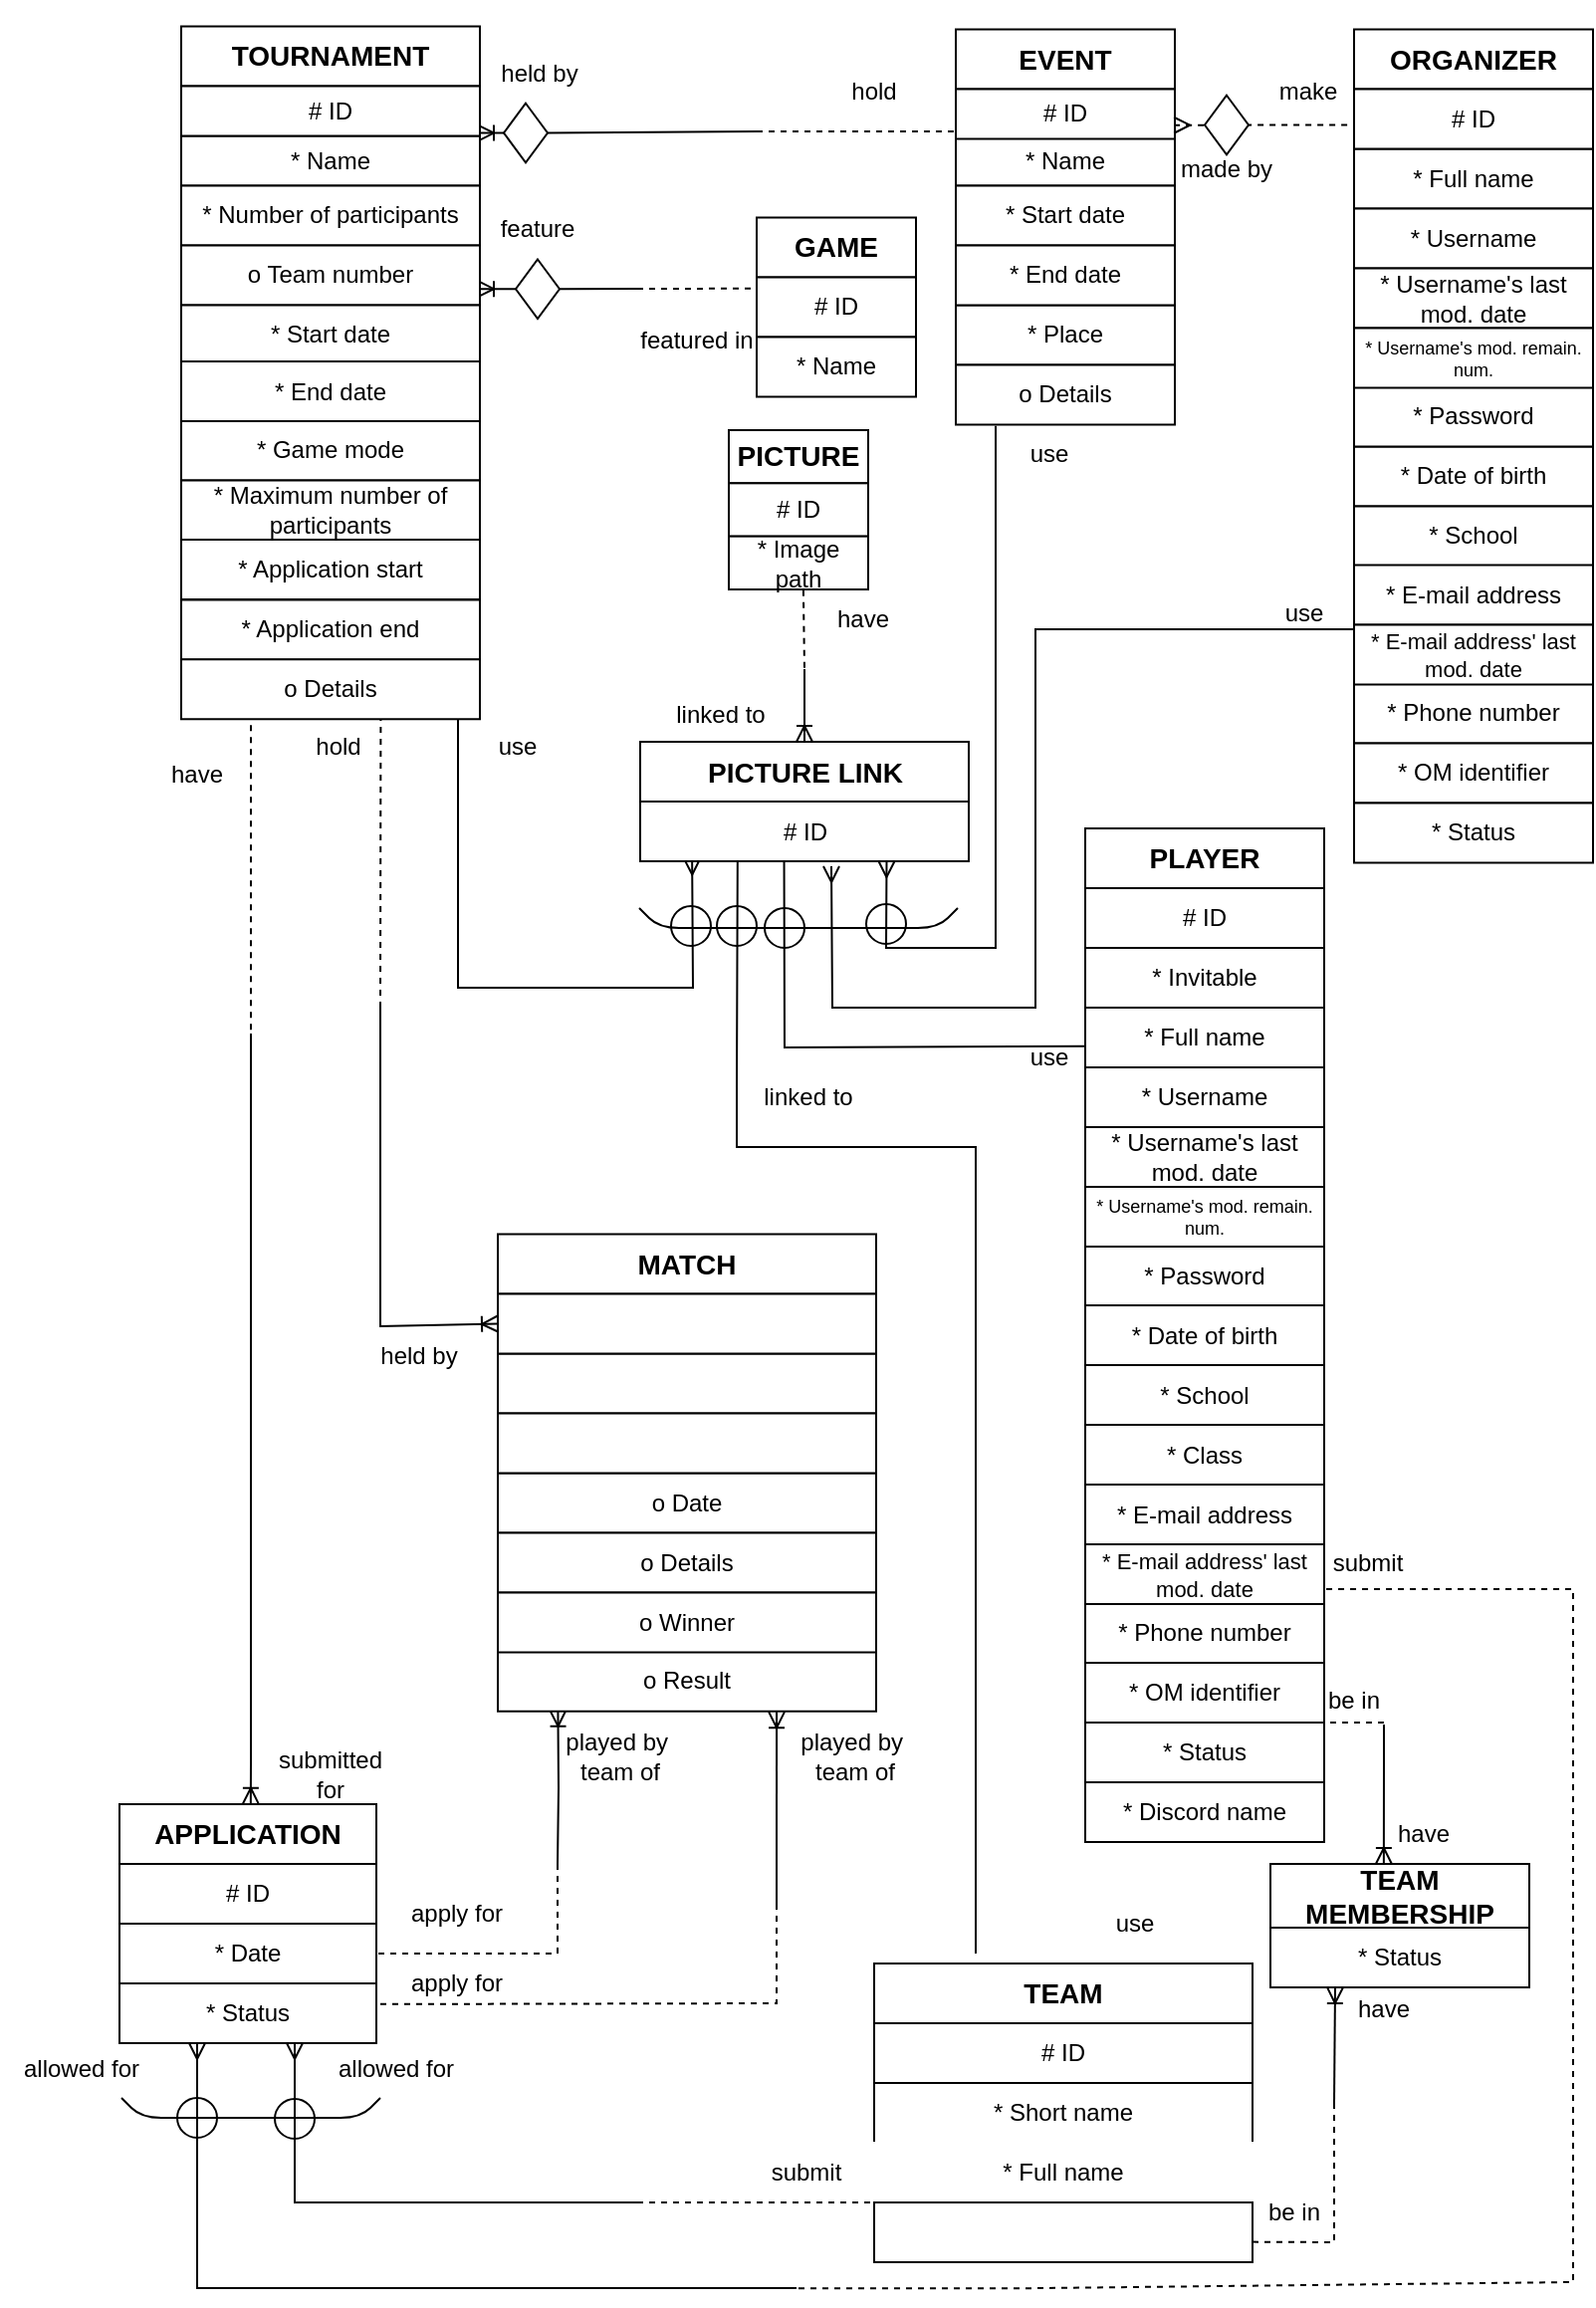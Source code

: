<mxfile version="26.1.1">
  <diagram id="C5RBs43oDa-KdzZeNtuy" name="Page-1">
    <mxGraphModel dx="162" dy="-587" grid="1" gridSize="10" guides="1" tooltips="1" connect="1" arrows="1" fold="1" page="1" pageScale="1" pageWidth="827" pageHeight="1169" math="0" shadow="0">
      <root>
        <mxCell id="WIyWlLk6GJQsqaUBKTNV-0" />
        <mxCell id="WIyWlLk6GJQsqaUBKTNV-1" parent="WIyWlLk6GJQsqaUBKTNV-0" />
        <mxCell id="DLOgW4yQXt9v66A9_viL-17" value="" style="ellipse;whiteSpace=wrap;html=1;aspect=fixed;" parent="WIyWlLk6GJQsqaUBKTNV-1" vertex="1">
          <mxGeometry x="1275" y="1628" width="20" height="20" as="geometry" />
        </mxCell>
        <mxCell id="DLOgW4yQXt9v66A9_viL-16" value="" style="ellipse;whiteSpace=wrap;html=1;aspect=fixed;" parent="WIyWlLk6GJQsqaUBKTNV-1" vertex="1">
          <mxGeometry x="1224" y="1630" width="20" height="20" as="geometry" />
        </mxCell>
        <mxCell id="DLOgW4yQXt9v66A9_viL-15" value="" style="ellipse;whiteSpace=wrap;html=1;aspect=fixed;" parent="WIyWlLk6GJQsqaUBKTNV-1" vertex="1">
          <mxGeometry x="1200" y="1629" width="20" height="20" as="geometry" />
        </mxCell>
        <mxCell id="DLOgW4yQXt9v66A9_viL-13" value="" style="ellipse;whiteSpace=wrap;html=1;aspect=fixed;" parent="WIyWlLk6GJQsqaUBKTNV-1" vertex="1">
          <mxGeometry x="1177" y="1629" width="20" height="20" as="geometry" />
        </mxCell>
        <mxCell id="6N9nc-idDIX-K5tC-BG_-6" value="" style="ellipse;whiteSpace=wrap;html=1;aspect=fixed;" parent="WIyWlLk6GJQsqaUBKTNV-1" vertex="1">
          <mxGeometry x="929" y="2227.5" width="20" height="20" as="geometry" />
        </mxCell>
        <mxCell id="6N9nc-idDIX-K5tC-BG_-2" value="" style="ellipse;whiteSpace=wrap;html=1;aspect=fixed;" parent="WIyWlLk6GJQsqaUBKTNV-1" vertex="1">
          <mxGeometry x="978" y="2228" width="20" height="20" as="geometry" />
        </mxCell>
        <mxCell id="mMdRWAyZbfiw_fp26dcs-455" value="be in" style="text;html=1;align=center;verticalAlign=middle;whiteSpace=wrap;rounded=0;fontSize=12;" parent="WIyWlLk6GJQsqaUBKTNV-1" vertex="1">
          <mxGeometry x="1505" y="2013.13" width="30" height="30" as="geometry" />
        </mxCell>
        <mxCell id="mMdRWAyZbfiw_fp26dcs-456" value="have" style="text;html=1;align=center;verticalAlign=middle;whiteSpace=wrap;rounded=0;fontSize=12;" parent="WIyWlLk6GJQsqaUBKTNV-1" vertex="1">
          <mxGeometry x="1498" y="2168" width="74" height="30" as="geometry" />
        </mxCell>
        <mxCell id="mMdRWAyZbfiw_fp26dcs-457" value="have" style="text;html=1;align=center;verticalAlign=middle;whiteSpace=wrap;rounded=0;fontSize=12;" parent="WIyWlLk6GJQsqaUBKTNV-1" vertex="1">
          <mxGeometry x="1520" y="2080" width="70" height="30" as="geometry" />
        </mxCell>
        <mxCell id="mMdRWAyZbfiw_fp26dcs-465" value="&lt;b&gt;TEAM&lt;/b&gt;" style="rounded=0;whiteSpace=wrap;html=1;fontSize=14;" parent="WIyWlLk6GJQsqaUBKTNV-1" vertex="1">
          <mxGeometry x="1279" y="2160" width="190" height="30" as="geometry" />
        </mxCell>
        <mxCell id="mMdRWAyZbfiw_fp26dcs-466" value="#&amp;nbsp;&lt;span style=&quot;background-color: initial;&quot;&gt;ID&lt;/span&gt;" style="rounded=0;whiteSpace=wrap;html=1;" parent="WIyWlLk6GJQsqaUBKTNV-1" vertex="1">
          <mxGeometry x="1279" y="2190" width="190" height="30" as="geometry" />
        </mxCell>
        <mxCell id="mMdRWAyZbfiw_fp26dcs-467" value="* Short name" style="rounded=0;whiteSpace=wrap;html=1;" parent="WIyWlLk6GJQsqaUBKTNV-1" vertex="1">
          <mxGeometry x="1279" y="2220" width="190" height="30" as="geometry" />
        </mxCell>
        <mxCell id="mMdRWAyZbfiw_fp26dcs-468" value="* Full name" style="rounded=0;whiteSpace=wrap;html=1;strokeColor=#FFFFFF;" parent="WIyWlLk6GJQsqaUBKTNV-1" vertex="1">
          <mxGeometry x="1279" y="2250" width="190" height="30" as="geometry" />
        </mxCell>
        <mxCell id="mMdRWAyZbfiw_fp26dcs-469" value="&lt;font&gt;* Creator ID&lt;/font&gt;" style="rounded=0;whiteSpace=wrap;html=1;fontColor=#FFFFFF;" parent="WIyWlLk6GJQsqaUBKTNV-1" vertex="1">
          <mxGeometry x="1279" y="2280" width="190" height="30" as="geometry" />
        </mxCell>
        <mxCell id="mMdRWAyZbfiw_fp26dcs-470" value="&lt;b&gt;PLAYER&lt;/b&gt;" style="rounded=0;whiteSpace=wrap;html=1;fontSize=14;" parent="WIyWlLk6GJQsqaUBKTNV-1" vertex="1">
          <mxGeometry x="1385" y="1590" width="120" height="30" as="geometry" />
        </mxCell>
        <mxCell id="mMdRWAyZbfiw_fp26dcs-471" value="* Full name" style="rounded=0;whiteSpace=wrap;html=1;" parent="WIyWlLk6GJQsqaUBKTNV-1" vertex="1">
          <mxGeometry x="1385" y="1680" width="120" height="30" as="geometry" />
        </mxCell>
        <mxCell id="mMdRWAyZbfiw_fp26dcs-472" value="* Date of birth" style="rounded=0;whiteSpace=wrap;html=1;" parent="WIyWlLk6GJQsqaUBKTNV-1" vertex="1">
          <mxGeometry x="1385" y="1829.5" width="120" height="30" as="geometry" />
        </mxCell>
        <mxCell id="mMdRWAyZbfiw_fp26dcs-473" value="* School" style="rounded=0;whiteSpace=wrap;html=1;" parent="WIyWlLk6GJQsqaUBKTNV-1" vertex="1">
          <mxGeometry x="1385" y="1859.5" width="120" height="30" as="geometry" />
        </mxCell>
        <mxCell id="mMdRWAyZbfiw_fp26dcs-474" value="* Class" style="rounded=0;whiteSpace=wrap;html=1;" parent="WIyWlLk6GJQsqaUBKTNV-1" vertex="1">
          <mxGeometry x="1385" y="1889.5" width="120" height="30" as="geometry" />
        </mxCell>
        <mxCell id="mMdRWAyZbfiw_fp26dcs-475" value="* E-mail address" style="rounded=0;whiteSpace=wrap;html=1;" parent="WIyWlLk6GJQsqaUBKTNV-1" vertex="1">
          <mxGeometry x="1385" y="1919.5" width="120" height="30" as="geometry" />
        </mxCell>
        <mxCell id="mMdRWAyZbfiw_fp26dcs-476" value="* Phone number" style="rounded=0;whiteSpace=wrap;html=1;" parent="WIyWlLk6GJQsqaUBKTNV-1" vertex="1">
          <mxGeometry x="1385" y="1979" width="120" height="30" as="geometry" />
        </mxCell>
        <mxCell id="mMdRWAyZbfiw_fp26dcs-477" value="* OM identifier" style="rounded=0;whiteSpace=wrap;html=1;" parent="WIyWlLk6GJQsqaUBKTNV-1" vertex="1">
          <mxGeometry x="1385" y="2009" width="120" height="30" as="geometry" />
        </mxCell>
        <mxCell id="mMdRWAyZbfiw_fp26dcs-478" value="* Discord name" style="rounded=0;whiteSpace=wrap;html=1;" parent="WIyWlLk6GJQsqaUBKTNV-1" vertex="1">
          <mxGeometry x="1385" y="2069" width="120" height="30" as="geometry" />
        </mxCell>
        <mxCell id="mMdRWAyZbfiw_fp26dcs-479" value="# ID" style="rounded=0;whiteSpace=wrap;html=1;" parent="WIyWlLk6GJQsqaUBKTNV-1" vertex="1">
          <mxGeometry x="1385" y="1620" width="120" height="30" as="geometry" />
        </mxCell>
        <mxCell id="mMdRWAyZbfiw_fp26dcs-480" value="&lt;b&gt;TEAM MEMBERSHIP&lt;br&gt;&lt;/b&gt;" style="rounded=0;whiteSpace=wrap;html=1;fontSize=14;" parent="WIyWlLk6GJQsqaUBKTNV-1" vertex="1">
          <mxGeometry x="1478" y="2110" width="130" height="32" as="geometry" />
        </mxCell>
        <mxCell id="mMdRWAyZbfiw_fp26dcs-481" style="edgeStyle=orthogonalEdgeStyle;rounded=0;orthogonalLoop=1;jettySize=auto;html=1;startArrow=none;startFill=0;endArrow=ERoneToMany;endFill=0;entryX=0.438;entryY=0;entryDx=0;entryDy=0;entryPerimeter=0;" parent="WIyWlLk6GJQsqaUBKTNV-1" edge="1" target="mMdRWAyZbfiw_fp26dcs-480">
          <mxGeometry relative="1" as="geometry">
            <mxPoint x="1535" y="2030" as="targetPoint" />
            <mxPoint x="1535" y="2040" as="sourcePoint" />
            <Array as="points">
              <mxPoint x="1535" y="2060" />
              <mxPoint x="1535" y="2060" />
            </Array>
          </mxGeometry>
        </mxCell>
        <mxCell id="mMdRWAyZbfiw_fp26dcs-482" value="" style="endArrow=none;dashed=1;html=1;rounded=0;entryX=1;entryY=0;entryDx=0;entryDy=0;" parent="WIyWlLk6GJQsqaUBKTNV-1" target="Jl8ZADjk_Sdcpf9nwli0-0" edge="1">
          <mxGeometry width="50" height="50" relative="1" as="geometry">
            <mxPoint x="1535" y="2039" as="sourcePoint" />
            <mxPoint x="1510" y="2039" as="targetPoint" />
          </mxGeometry>
        </mxCell>
        <mxCell id="mMdRWAyZbfiw_fp26dcs-483" style="edgeStyle=orthogonalEdgeStyle;rounded=0;orthogonalLoop=1;jettySize=auto;html=1;startArrow=none;startFill=0;endArrow=ERoneToMany;endFill=0;entryX=0.25;entryY=1;entryDx=0;entryDy=0;" parent="WIyWlLk6GJQsqaUBKTNV-1" edge="1" target="DjI-nnZXrAwtCah-qAzt-0">
          <mxGeometry relative="1" as="geometry">
            <mxPoint x="1510" y="2180" as="targetPoint" />
            <mxPoint x="1510" y="2230" as="sourcePoint" />
            <Array as="points" />
          </mxGeometry>
        </mxCell>
        <mxCell id="mMdRWAyZbfiw_fp26dcs-484" value="" style="endArrow=none;html=1;rounded=0;dashed=1;exitX=1;exitY=0.66;exitDx=0;exitDy=0;exitPerimeter=0;" parent="WIyWlLk6GJQsqaUBKTNV-1" edge="1" source="mMdRWAyZbfiw_fp26dcs-469">
          <mxGeometry width="50" height="50" relative="1" as="geometry">
            <mxPoint x="1500" y="2150" as="sourcePoint" />
            <mxPoint x="1510" y="2230" as="targetPoint" />
            <Array as="points">
              <mxPoint x="1510" y="2300" />
            </Array>
          </mxGeometry>
        </mxCell>
        <mxCell id="mMdRWAyZbfiw_fp26dcs-485" value="&lt;font style=&quot;font-size: 12px;&quot;&gt;be in&lt;/font&gt;" style="text;html=1;align=center;verticalAlign=middle;whiteSpace=wrap;rounded=0;fontSize=12;" parent="WIyWlLk6GJQsqaUBKTNV-1" vertex="1">
          <mxGeometry x="1475" y="2270" width="30" height="30" as="geometry" />
        </mxCell>
        <mxCell id="mMdRWAyZbfiw_fp26dcs-492" value="&lt;b&gt;MATCH&lt;/b&gt;" style="rounded=0;whiteSpace=wrap;html=1;fontSize=14;" parent="WIyWlLk6GJQsqaUBKTNV-1" vertex="1">
          <mxGeometry x="1090" y="1793.75" width="190" height="30" as="geometry" />
        </mxCell>
        <mxCell id="mMdRWAyZbfiw_fp26dcs-493" value="o Date" style="rounded=0;whiteSpace=wrap;html=1;" parent="WIyWlLk6GJQsqaUBKTNV-1" vertex="1">
          <mxGeometry x="1090" y="1913.75" width="190" height="30" as="geometry" />
        </mxCell>
        <mxCell id="mMdRWAyZbfiw_fp26dcs-494" value="&lt;font&gt;* Status&lt;/font&gt;" style="rounded=0;whiteSpace=wrap;html=1;fontColor=#FFFFFF;" parent="WIyWlLk6GJQsqaUBKTNV-1" vertex="1">
          <mxGeometry x="1090" y="1853.75" width="190" height="30" as="geometry" />
        </mxCell>
        <mxCell id="mMdRWAyZbfiw_fp26dcs-495" value="&lt;font&gt;o Place&lt;/font&gt;" style="rounded=0;whiteSpace=wrap;html=1;fontColor=#FFFFFF;" parent="WIyWlLk6GJQsqaUBKTNV-1" vertex="1">
          <mxGeometry x="1090" y="1883.75" width="190" height="30" as="geometry" />
        </mxCell>
        <mxCell id="mMdRWAyZbfiw_fp26dcs-496" value="&lt;font&gt;# ID&lt;/font&gt;" style="rounded=0;whiteSpace=wrap;html=1;fontColor=#FFFFFF;" parent="WIyWlLk6GJQsqaUBKTNV-1" vertex="1">
          <mxGeometry x="1090" y="1823.75" width="190" height="30" as="geometry" />
        </mxCell>
        <mxCell id="mMdRWAyZbfiw_fp26dcs-498" value="" style="endArrow=none;html=1;rounded=0;dashed=1;entryX=0;entryY=1;entryDx=0;entryDy=0;" parent="WIyWlLk6GJQsqaUBKTNV-1" target="mMdRWAyZbfiw_fp26dcs-468" edge="1">
          <mxGeometry width="50" height="50" relative="1" as="geometry">
            <mxPoint x="1160" y="2280" as="sourcePoint" />
            <mxPoint x="1280" y="2280" as="targetPoint" />
            <Array as="points" />
          </mxGeometry>
        </mxCell>
        <mxCell id="mMdRWAyZbfiw_fp26dcs-499" style="edgeStyle=orthogonalEdgeStyle;rounded=0;orthogonalLoop=1;jettySize=auto;html=1;startArrow=none;startFill=0;endArrow=ERmany;endFill=0;" parent="WIyWlLk6GJQsqaUBKTNV-1" edge="1">
          <mxGeometry relative="1" as="geometry">
            <mxPoint x="988" y="2200" as="targetPoint" />
            <mxPoint x="1160" y="2280" as="sourcePoint" />
            <Array as="points">
              <mxPoint x="988" y="2280" />
              <mxPoint x="988" y="2210" />
            </Array>
          </mxGeometry>
        </mxCell>
        <mxCell id="mMdRWAyZbfiw_fp26dcs-500" value="submit" style="text;html=1;align=center;verticalAlign=middle;whiteSpace=wrap;rounded=0;fontSize=12;" parent="WIyWlLk6GJQsqaUBKTNV-1" vertex="1">
          <mxGeometry x="1215" y="2250" width="60" height="30" as="geometry" />
        </mxCell>
        <mxCell id="mMdRWAyZbfiw_fp26dcs-501" value="allowed for" style="text;html=1;align=center;verticalAlign=middle;whiteSpace=wrap;rounded=0;fontSize=12;" parent="WIyWlLk6GJQsqaUBKTNV-1" vertex="1">
          <mxGeometry x="998" y="2198" width="82" height="30" as="geometry" />
        </mxCell>
        <mxCell id="mMdRWAyZbfiw_fp26dcs-502" style="edgeStyle=orthogonalEdgeStyle;rounded=0;orthogonalLoop=1;jettySize=auto;html=1;startArrow=none;startFill=0;endArrow=ERoneToMany;endFill=0;entryX=0.511;entryY=-0.003;entryDx=0;entryDy=0;entryPerimeter=0;" parent="WIyWlLk6GJQsqaUBKTNV-1" target="mMdRWAyZbfiw_fp26dcs-497" edge="1">
          <mxGeometry relative="1" as="geometry">
            <mxPoint x="970" y="2060" as="targetPoint" />
            <mxPoint x="966" y="1693" as="sourcePoint" />
            <Array as="points">
              <mxPoint x="966" y="2060" />
            </Array>
          </mxGeometry>
        </mxCell>
        <mxCell id="mMdRWAyZbfiw_fp26dcs-503" value="" style="endArrow=none;dashed=1;html=1;rounded=0;" parent="WIyWlLk6GJQsqaUBKTNV-1" edge="1">
          <mxGeometry width="50" height="50" relative="1" as="geometry">
            <mxPoint x="966" y="1691.13" as="sourcePoint" />
            <mxPoint x="966" y="1498.13" as="targetPoint" />
          </mxGeometry>
        </mxCell>
        <mxCell id="mMdRWAyZbfiw_fp26dcs-504" value="submitted for" style="text;html=1;align=center;verticalAlign=middle;whiteSpace=wrap;rounded=0;fontSize=12;" parent="WIyWlLk6GJQsqaUBKTNV-1" vertex="1">
          <mxGeometry x="976" y="2050" width="60" height="30" as="geometry" />
        </mxCell>
        <mxCell id="mMdRWAyZbfiw_fp26dcs-505" value="have" style="text;html=1;align=center;verticalAlign=middle;whiteSpace=wrap;rounded=0;fontSize=12;" parent="WIyWlLk6GJQsqaUBKTNV-1" vertex="1">
          <mxGeometry x="909" y="1548" width="60" height="30" as="geometry" />
        </mxCell>
        <mxCell id="mMdRWAyZbfiw_fp26dcs-509" value="* Username" style="rounded=0;whiteSpace=wrap;html=1;" parent="WIyWlLk6GJQsqaUBKTNV-1" vertex="1">
          <mxGeometry x="1385" y="1710" width="120" height="30" as="geometry" />
        </mxCell>
        <mxCell id="mMdRWAyZbfiw_fp26dcs-510" value="* Password" style="rounded=0;whiteSpace=wrap;html=1;" parent="WIyWlLk6GJQsqaUBKTNV-1" vertex="1">
          <mxGeometry x="1385" y="1799.5" width="120" height="30" as="geometry" />
        </mxCell>
        <mxCell id="mMdRWAyZbfiw_fp26dcs-511" value="" style="endArrow=none;dashed=1;html=1;rounded=0;entryX=0;entryY=0.188;entryDx=0;entryDy=0;entryPerimeter=0;" parent="WIyWlLk6GJQsqaUBKTNV-1" target="mMdRWAyZbfiw_fp26dcs-507" edge="1">
          <mxGeometry width="50" height="50" relative="1" as="geometry">
            <mxPoint x="1160" y="1319" as="sourcePoint" />
            <mxPoint x="1180" y="1318.88" as="targetPoint" />
            <Array as="points" />
          </mxGeometry>
        </mxCell>
        <mxCell id="mMdRWAyZbfiw_fp26dcs-512" style="edgeStyle=orthogonalEdgeStyle;rounded=0;orthogonalLoop=1;jettySize=auto;html=1;startArrow=none;startFill=0;endArrow=ERoneToMany;endFill=0;exitX=0;exitY=0.5;exitDx=0;exitDy=0;" parent="WIyWlLk6GJQsqaUBKTNV-1" source="mMdRWAyZbfiw_fp26dcs-543" edge="1">
          <mxGeometry relative="1" as="geometry">
            <mxPoint x="1080" y="1240" as="targetPoint" />
            <mxPoint x="1220" y="1240" as="sourcePoint" />
            <Array as="points" />
          </mxGeometry>
        </mxCell>
        <mxCell id="mMdRWAyZbfiw_fp26dcs-513" value="" style="endArrow=none;dashed=1;html=1;rounded=0;" parent="WIyWlLk6GJQsqaUBKTNV-1" edge="1">
          <mxGeometry width="50" height="50" relative="1" as="geometry">
            <mxPoint x="1220" y="1240" as="sourcePoint" />
            <mxPoint x="1320" y="1240" as="targetPoint" />
            <Array as="points">
              <mxPoint x="1320" y="1240" />
            </Array>
          </mxGeometry>
        </mxCell>
        <mxCell id="mMdRWAyZbfiw_fp26dcs-514" style="edgeStyle=orthogonalEdgeStyle;rounded=0;orthogonalLoop=1;jettySize=auto;html=1;startArrow=none;startFill=0;endArrow=ERoneToMany;endFill=0;exitX=0;exitY=0.5;exitDx=0;exitDy=0;" parent="WIyWlLk6GJQsqaUBKTNV-1" source="PfesV7TDcFJN4xXwmo1t-0" edge="1">
          <mxGeometry relative="1" as="geometry">
            <mxPoint x="1080" y="1319" as="targetPoint" />
            <mxPoint x="1100" y="1319" as="sourcePoint" />
            <Array as="points" />
          </mxGeometry>
        </mxCell>
        <mxCell id="mMdRWAyZbfiw_fp26dcs-515" style="edgeStyle=orthogonalEdgeStyle;rounded=0;orthogonalLoop=1;jettySize=auto;html=1;startArrow=none;startFill=0;endArrow=ERoneToMany;endFill=0;entryX=0.159;entryY=0.984;entryDx=0;entryDy=0;entryPerimeter=0;" parent="WIyWlLk6GJQsqaUBKTNV-1" target="Jl8ZADjk_Sdcpf9nwli0-4" edge="1">
          <mxGeometry relative="1" as="geometry">
            <mxPoint x="1119.88" y="2070.38" as="targetPoint" />
            <mxPoint x="1120" y="2110" as="sourcePoint" />
            <Array as="points" />
          </mxGeometry>
        </mxCell>
        <mxCell id="mMdRWAyZbfiw_fp26dcs-516" value="" style="endArrow=none;dashed=1;html=1;rounded=0;entryX=1;entryY=0.5;entryDx=0;entryDy=0;" parent="WIyWlLk6GJQsqaUBKTNV-1" target="WWMJ5Th_tOb57m0QIYVV-14" edge="1">
          <mxGeometry width="50" height="50" relative="1" as="geometry">
            <mxPoint x="1120" y="2110" as="sourcePoint" />
            <mxPoint x="1291" y="2042.82" as="targetPoint" />
            <Array as="points">
              <mxPoint x="1120" y="2155" />
              <mxPoint x="1080" y="2155" />
            </Array>
          </mxGeometry>
        </mxCell>
        <mxCell id="mMdRWAyZbfiw_fp26dcs-518" value="apply for" style="text;html=1;align=center;verticalAlign=middle;resizable=0;points=[];autosize=1;strokeColor=none;fillColor=none;fontSize=12;" parent="WIyWlLk6GJQsqaUBKTNV-1" vertex="1">
          <mxGeometry x="1034" y="2120" width="70" height="30" as="geometry" />
        </mxCell>
        <mxCell id="mMdRWAyZbfiw_fp26dcs-521" value="featured in" style="text;html=1;align=center;verticalAlign=middle;whiteSpace=wrap;rounded=0;fontSize=12;" parent="WIyWlLk6GJQsqaUBKTNV-1" vertex="1">
          <mxGeometry x="1160" y="1330" width="60" height="30" as="geometry" />
        </mxCell>
        <mxCell id="mMdRWAyZbfiw_fp26dcs-522" value="feature" style="text;html=1;align=center;verticalAlign=middle;whiteSpace=wrap;rounded=0;fontSize=12;" parent="WIyWlLk6GJQsqaUBKTNV-1" vertex="1">
          <mxGeometry x="1080" y="1274.25" width="60" height="30" as="geometry" />
        </mxCell>
        <mxCell id="mMdRWAyZbfiw_fp26dcs-523" style="edgeStyle=orthogonalEdgeStyle;rounded=0;orthogonalLoop=1;jettySize=auto;html=1;endArrow=none;endFill=0;startArrow=none;startFill=0;dashed=1;entryX=0.668;entryY=0.962;entryDx=0;entryDy=0;entryPerimeter=0;" parent="WIyWlLk6GJQsqaUBKTNV-1" target="mMdRWAyZbfiw_fp26dcs-464" edge="1">
          <mxGeometry relative="1" as="geometry">
            <Array as="points">
              <mxPoint x="1031" y="1680" />
            </Array>
            <mxPoint x="1031" y="1680" as="sourcePoint" />
            <mxPoint x="988.82" y="1584.32" as="targetPoint" />
          </mxGeometry>
        </mxCell>
        <mxCell id="mMdRWAyZbfiw_fp26dcs-524" value="" style="endArrow=ERoneToMany;html=1;rounded=0;startArrow=none;startFill=0;endFill=0;entryX=0;entryY=0.5;entryDx=0;entryDy=0;" parent="WIyWlLk6GJQsqaUBKTNV-1" target="mMdRWAyZbfiw_fp26dcs-496" edge="1">
          <mxGeometry width="50" height="50" relative="1" as="geometry">
            <mxPoint x="1031" y="1680" as="sourcePoint" />
            <mxPoint x="1161.0" y="1838.75" as="targetPoint" />
            <Array as="points">
              <mxPoint x="1031" y="1840" />
            </Array>
          </mxGeometry>
        </mxCell>
        <mxCell id="mMdRWAyZbfiw_fp26dcs-525" value="hold" style="text;html=1;align=center;verticalAlign=middle;whiteSpace=wrap;rounded=0;fontSize=12;" parent="WIyWlLk6GJQsqaUBKTNV-1" vertex="1">
          <mxGeometry x="1249" y="1204.75" width="60" height="30" as="geometry" />
        </mxCell>
        <mxCell id="mMdRWAyZbfiw_fp26dcs-526" value="held by" style="text;html=1;align=center;verticalAlign=middle;resizable=0;points=[];autosize=1;strokeColor=none;fillColor=none;fontSize=12;" parent="WIyWlLk6GJQsqaUBKTNV-1" vertex="1">
          <mxGeometry x="1020" y="1840" width="60" height="30" as="geometry" />
        </mxCell>
        <mxCell id="mMdRWAyZbfiw_fp26dcs-527" value="held by" style="text;html=1;align=center;verticalAlign=middle;whiteSpace=wrap;rounded=0;fontSize=12;" parent="WIyWlLk6GJQsqaUBKTNV-1" vertex="1">
          <mxGeometry x="1081" y="1195.88" width="60" height="30" as="geometry" />
        </mxCell>
        <mxCell id="mMdRWAyZbfiw_fp26dcs-528" value="hold" style="text;html=1;align=center;verticalAlign=middle;whiteSpace=wrap;rounded=0;fontSize=12;" parent="WIyWlLk6GJQsqaUBKTNV-1" vertex="1">
          <mxGeometry x="980" y="1534.13" width="60" height="30" as="geometry" />
        </mxCell>
        <mxCell id="mMdRWAyZbfiw_fp26dcs-529" value="" style="endArrow=none;dashed=1;html=1;rounded=0;entryX=0.997;entryY=0.348;entryDx=0;entryDy=0;entryPerimeter=0;" parent="WIyWlLk6GJQsqaUBKTNV-1" target="WWMJ5Th_tOb57m0QIYVV-15" edge="1">
          <mxGeometry width="50" height="50" relative="1" as="geometry">
            <mxPoint x="1230" y="2130" as="sourcePoint" />
            <mxPoint x="1340" y="2186" as="targetPoint" />
            <Array as="points">
              <mxPoint x="1230" y="2180" />
            </Array>
          </mxGeometry>
        </mxCell>
        <mxCell id="mMdRWAyZbfiw_fp26dcs-530" style="edgeStyle=orthogonalEdgeStyle;rounded=0;orthogonalLoop=1;jettySize=auto;html=1;startArrow=none;startFill=0;endArrow=ERoneToMany;endFill=0;entryX=0.737;entryY=1.007;entryDx=0;entryDy=0;entryPerimeter=0;" parent="WIyWlLk6GJQsqaUBKTNV-1" target="Jl8ZADjk_Sdcpf9nwli0-4" edge="1">
          <mxGeometry relative="1" as="geometry">
            <mxPoint x="1230" y="2005.12" as="targetPoint" />
            <mxPoint x="1230" y="2130.62" as="sourcePoint" />
            <Array as="points">
              <mxPoint x="1230" y="2130.62" />
            </Array>
          </mxGeometry>
        </mxCell>
        <mxCell id="mMdRWAyZbfiw_fp26dcs-531" value="" style="endArrow=ERmany;html=1;strokeWidth=1;rounded=0;endFill=0;entryX=0.158;entryY=0.959;entryDx=0;entryDy=0;entryPerimeter=0;exitX=1;exitY=0.25;exitDx=0;exitDy=0;" parent="WIyWlLk6GJQsqaUBKTNV-1" source="mMdRWAyZbfiw_fp26dcs-464" target="SgzDerKgUY8Ey3ci-Wpq-1" edge="1">
          <mxGeometry width="50" height="50" relative="1" as="geometry">
            <mxPoint x="1070" y="1470" as="sourcePoint" />
            <mxPoint x="1200" y="1660" as="targetPoint" />
            <Array as="points">
              <mxPoint x="1070" y="1474" />
              <mxPoint x="1070" y="1596" />
              <mxPoint x="1070" y="1670" />
              <mxPoint x="1188" y="1670" />
            </Array>
          </mxGeometry>
        </mxCell>
        <mxCell id="mMdRWAyZbfiw_fp26dcs-532" value="" style="endArrow=none;html=1;strokeWidth=1;rounded=0;endFill=0;startArrow=ERmany;startFill=0;exitX=0.75;exitY=1;exitDx=0;exitDy=0;entryX=0.182;entryY=1.02;entryDx=0;entryDy=0;entryPerimeter=0;" parent="WIyWlLk6GJQsqaUBKTNV-1" source="SgzDerKgUY8Ey3ci-Wpq-1" target="mMdRWAyZbfiw_fp26dcs-491" edge="1">
          <mxGeometry width="50" height="50" relative="1" as="geometry">
            <mxPoint x="1300" y="1640" as="sourcePoint" />
            <mxPoint x="1400" y="1380" as="targetPoint" />
            <Array as="points">
              <mxPoint x="1285" y="1650" />
              <mxPoint x="1340" y="1650" />
              <mxPoint x="1340" y="1590" />
            </Array>
          </mxGeometry>
        </mxCell>
        <mxCell id="mMdRWAyZbfiw_fp26dcs-533" value="" style="endArrow=none;html=1;strokeWidth=1;rounded=0;endFill=0;startArrow=none;startFill=0;exitX=0.438;exitY=1.015;exitDx=0;exitDy=0;exitPerimeter=0;entryX=0;entryY=0.646;entryDx=0;entryDy=0;entryPerimeter=0;" parent="WIyWlLk6GJQsqaUBKTNV-1" source="SgzDerKgUY8Ey3ci-Wpq-1" target="mMdRWAyZbfiw_fp26dcs-471" edge="1">
          <mxGeometry width="50" height="50" relative="1" as="geometry">
            <mxPoint x="1280" y="1670" as="sourcePoint" />
            <mxPoint x="1360" y="1700" as="targetPoint" />
            <Array as="points">
              <mxPoint x="1234" y="1700" />
            </Array>
          </mxGeometry>
        </mxCell>
        <mxCell id="mMdRWAyZbfiw_fp26dcs-534" value="" style="endArrow=none;html=1;strokeWidth=1;rounded=0;endFill=0;startArrow=none;startFill=0;exitX=0.297;exitY=1.044;exitDx=0;exitDy=0;exitPerimeter=0;" parent="WIyWlLk6GJQsqaUBKTNV-1" source="DLOgW4yQXt9v66A9_viL-2" edge="1">
          <mxGeometry width="50" height="50" relative="1" as="geometry">
            <mxPoint x="1210" y="1620" as="sourcePoint" />
            <mxPoint x="1330" y="2155" as="targetPoint" />
            <Array as="points">
              <mxPoint x="1210" y="1720" />
              <mxPoint x="1210" y="1750" />
              <mxPoint x="1330" y="1750" />
            </Array>
          </mxGeometry>
        </mxCell>
        <mxCell id="mMdRWAyZbfiw_fp26dcs-537" value="use" style="text;html=1;align=center;verticalAlign=middle;whiteSpace=wrap;rounded=0;fontSize=12;" parent="WIyWlLk6GJQsqaUBKTNV-1" vertex="1">
          <mxGeometry x="1060" y="1534.13" width="80" height="30" as="geometry" />
        </mxCell>
        <mxCell id="mMdRWAyZbfiw_fp26dcs-538" value="use" style="text;html=1;align=center;verticalAlign=middle;whiteSpace=wrap;rounded=0;fontSize=12;" parent="WIyWlLk6GJQsqaUBKTNV-1" vertex="1">
          <mxGeometry x="1326.5" y="1387.25" width="80" height="30" as="geometry" />
        </mxCell>
        <mxCell id="mMdRWAyZbfiw_fp26dcs-539" value="use" style="text;html=1;align=center;verticalAlign=middle;whiteSpace=wrap;rounded=0;fontSize=12;" parent="WIyWlLk6GJQsqaUBKTNV-1" vertex="1">
          <mxGeometry x="1326.5" y="1690" width="80" height="30" as="geometry" />
        </mxCell>
        <mxCell id="mMdRWAyZbfiw_fp26dcs-540" value="use" style="text;html=1;align=center;verticalAlign=middle;whiteSpace=wrap;rounded=0;fontSize=12;" parent="WIyWlLk6GJQsqaUBKTNV-1" vertex="1">
          <mxGeometry x="1370" y="2125" width="80" height="30" as="geometry" />
        </mxCell>
        <mxCell id="mMdRWAyZbfiw_fp26dcs-542" value="linked to" style="text;html=1;align=center;verticalAlign=middle;whiteSpace=wrap;rounded=0;fontSize=12;" parent="WIyWlLk6GJQsqaUBKTNV-1" vertex="1">
          <mxGeometry x="1206" y="1710" width="80" height="30" as="geometry" />
        </mxCell>
        <mxCell id="mMdRWAyZbfiw_fp26dcs-543" value="" style="rhombus;whiteSpace=wrap;html=1;" parent="WIyWlLk6GJQsqaUBKTNV-1" vertex="1">
          <mxGeometry x="1093" y="1225.88" width="22" height="29.75" as="geometry" />
        </mxCell>
        <mxCell id="mMdRWAyZbfiw_fp26dcs-545" value="" style="endArrow=none;dashed=1;html=1;rounded=0;entryX=1;entryY=0.75;entryDx=0;entryDy=0;" parent="WIyWlLk6GJQsqaUBKTNV-1" edge="1" target="DjI-nnZXrAwtCah-qAzt-2">
          <mxGeometry width="50" height="50" relative="1" as="geometry">
            <mxPoint x="1241" y="2323.15" as="sourcePoint" />
            <mxPoint x="1520" y="1968" as="targetPoint" />
            <Array as="points">
              <mxPoint x="1351" y="2323.15" />
              <mxPoint x="1630" y="2320" />
              <mxPoint x="1630" y="1972" />
            </Array>
          </mxGeometry>
        </mxCell>
        <mxCell id="mMdRWAyZbfiw_fp26dcs-546" style="edgeStyle=orthogonalEdgeStyle;rounded=0;orthogonalLoop=1;jettySize=auto;html=1;startArrow=none;startFill=0;endArrow=ERmany;endFill=0;" parent="WIyWlLk6GJQsqaUBKTNV-1" edge="1">
          <mxGeometry relative="1" as="geometry">
            <mxPoint x="939" y="2200" as="targetPoint" />
            <mxPoint x="1240" y="2323" as="sourcePoint" />
            <Array as="points">
              <mxPoint x="939" y="2323" />
              <mxPoint x="939" y="2200" />
            </Array>
          </mxGeometry>
        </mxCell>
        <mxCell id="mMdRWAyZbfiw_fp26dcs-551" value="submit" style="text;html=1;align=center;verticalAlign=middle;whiteSpace=wrap;rounded=0;fontSize=12;" parent="WIyWlLk6GJQsqaUBKTNV-1" vertex="1">
          <mxGeometry x="1510" y="1943.75" width="34" height="30" as="geometry" />
        </mxCell>
        <mxCell id="mMdRWAyZbfiw_fp26dcs-552" value="allowed for" style="text;html=1;align=center;verticalAlign=middle;whiteSpace=wrap;rounded=0;fontSize=12;" parent="WIyWlLk6GJQsqaUBKTNV-1" vertex="1">
          <mxGeometry x="840" y="2197.5" width="81.5" height="30" as="geometry" />
        </mxCell>
        <mxCell id="mMdRWAyZbfiw_fp26dcs-553" value="" style="endArrow=none;html=1;rounded=1;curved=0;" parent="WIyWlLk6GJQsqaUBKTNV-1" edge="1">
          <mxGeometry width="50" height="50" relative="1" as="geometry">
            <mxPoint x="901" y="2227.5" as="sourcePoint" />
            <mxPoint x="1031" y="2227.5" as="targetPoint" />
            <Array as="points">
              <mxPoint x="911" y="2237.5" />
              <mxPoint x="1021" y="2237.5" />
            </Array>
          </mxGeometry>
        </mxCell>
        <mxCell id="PfesV7TDcFJN4xXwmo1t-0" value="" style="rhombus;whiteSpace=wrap;html=1;" parent="WIyWlLk6GJQsqaUBKTNV-1" vertex="1">
          <mxGeometry x="1099" y="1304.25" width="22" height="29.75" as="geometry" />
        </mxCell>
        <mxCell id="PfesV7TDcFJN4xXwmo1t-1" value="" style="endArrow=none;html=1;rounded=0;exitX=1;exitY=0.5;exitDx=0;exitDy=0;" parent="WIyWlLk6GJQsqaUBKTNV-1" source="mMdRWAyZbfiw_fp26dcs-543" edge="1">
          <mxGeometry width="50" height="50" relative="1" as="geometry">
            <mxPoint x="1138" y="1253.25" as="sourcePoint" />
            <mxPoint x="1220" y="1240" as="targetPoint" />
          </mxGeometry>
        </mxCell>
        <mxCell id="PfesV7TDcFJN4xXwmo1t-4" value="" style="endArrow=none;html=1;rounded=0;exitX=1;exitY=0.5;exitDx=0;exitDy=0;" parent="WIyWlLk6GJQsqaUBKTNV-1" source="PfesV7TDcFJN4xXwmo1t-0" edge="1">
          <mxGeometry width="50" height="50" relative="1" as="geometry">
            <mxPoint x="1121" y="1318.255" as="sourcePoint" />
            <mxPoint x="1160" y="1319" as="targetPoint" />
            <Array as="points" />
          </mxGeometry>
        </mxCell>
        <mxCell id="DLOgW4yQXt9v66A9_viL-2" value="&lt;b&gt;PICTURE LINK&lt;br&gt;&lt;/b&gt;" style="rounded=0;whiteSpace=wrap;html=1;fontSize=14;" parent="WIyWlLk6GJQsqaUBKTNV-1" vertex="1">
          <mxGeometry x="1161.5" y="1546.5" width="165" height="30" as="geometry" />
        </mxCell>
        <mxCell id="DLOgW4yQXt9v66A9_viL-6" value="" style="endArrow=none;dashed=1;html=1;rounded=0;endFill=0;exitX=0.535;exitY=1.014;exitDx=0;exitDy=0;exitPerimeter=0;" parent="WIyWlLk6GJQsqaUBKTNV-1" source="DLOgW4yQXt9v66A9_viL-1" edge="1">
          <mxGeometry width="50" height="50" relative="1" as="geometry">
            <mxPoint x="1244.04" y="1530" as="sourcePoint" />
            <mxPoint x="1244" y="1510" as="targetPoint" />
            <Array as="points" />
          </mxGeometry>
        </mxCell>
        <mxCell id="DLOgW4yQXt9v66A9_viL-7" value="" style="endArrow=ERoneToMany;html=1;rounded=0;endFill=0;entryX=0.5;entryY=0;entryDx=0;entryDy=0;" parent="WIyWlLk6GJQsqaUBKTNV-1" target="DLOgW4yQXt9v66A9_viL-2" edge="1">
          <mxGeometry width="50" height="50" relative="1" as="geometry">
            <mxPoint x="1244" y="1510" as="sourcePoint" />
            <mxPoint x="1260" y="1542.63" as="targetPoint" />
            <Array as="points" />
          </mxGeometry>
        </mxCell>
        <mxCell id="DLOgW4yQXt9v66A9_viL-10" value="" style="endArrow=none;html=1;rounded=1;curved=0;" parent="WIyWlLk6GJQsqaUBKTNV-1" edge="1">
          <mxGeometry width="50" height="50" relative="1" as="geometry">
            <mxPoint x="1161" y="1630" as="sourcePoint" />
            <mxPoint x="1321" y="1630" as="targetPoint" />
            <Array as="points">
              <mxPoint x="1171" y="1640" />
              <mxPoint x="1311" y="1640" />
            </Array>
          </mxGeometry>
        </mxCell>
        <mxCell id="DLOgW4yQXt9v66A9_viL-24" value="have" style="text;html=1;align=center;verticalAlign=middle;whiteSpace=wrap;rounded=0;fontSize=12;" parent="WIyWlLk6GJQsqaUBKTNV-1" vertex="1">
          <mxGeometry x="1229" y="1470" width="89" height="30" as="geometry" />
        </mxCell>
        <mxCell id="DLOgW4yQXt9v66A9_viL-27" value="linked to" style="text;html=1;align=center;verticalAlign=middle;whiteSpace=wrap;rounded=0;fontSize=12;" parent="WIyWlLk6GJQsqaUBKTNV-1" vertex="1">
          <mxGeometry x="1161.5" y="1517.5" width="80" height="30" as="geometry" />
        </mxCell>
        <mxCell id="Jl8ZADjk_Sdcpf9nwli0-0" value="* Status" style="rounded=0;whiteSpace=wrap;html=1;" parent="WIyWlLk6GJQsqaUBKTNV-1" vertex="1">
          <mxGeometry x="1385" y="2039" width="120" height="30" as="geometry" />
        </mxCell>
        <mxCell id="Jl8ZADjk_Sdcpf9nwli0-3" value="played by&amp;nbsp;&lt;div&gt;team of&lt;/div&gt;" style="text;html=1;align=center;verticalAlign=middle;resizable=0;points=[];autosize=1;strokeColor=none;fillColor=none;fontSize=12;" parent="WIyWlLk6GJQsqaUBKTNV-1" vertex="1">
          <mxGeometry x="1111" y="2036" width="80" height="40" as="geometry" />
        </mxCell>
        <mxCell id="Jl8ZADjk_Sdcpf9nwli0-4" value="o Result" style="rounded=0;whiteSpace=wrap;html=1;" parent="WIyWlLk6GJQsqaUBKTNV-1" vertex="1">
          <mxGeometry x="1090" y="2003.37" width="190" height="30" as="geometry" />
        </mxCell>
        <mxCell id="Jl8ZADjk_Sdcpf9nwli0-9" value="o Details" style="rounded=0;whiteSpace=wrap;html=1;" parent="WIyWlLk6GJQsqaUBKTNV-1" vertex="1">
          <mxGeometry x="1090" y="1943.75" width="190" height="30" as="geometry" />
        </mxCell>
        <mxCell id="SD0Xl9kV6hBb3nTmZlYd-0" value="o Winner" style="rounded=0;whiteSpace=wrap;html=1;" parent="WIyWlLk6GJQsqaUBKTNV-1" vertex="1">
          <mxGeometry x="1090" y="1973.75" width="190" height="30" as="geometry" />
        </mxCell>
        <mxCell id="rFFPChPWBE6fRUsbDCMz-0" value="" style="group" parent="WIyWlLk6GJQsqaUBKTNV-1" connectable="0" vertex="1">
          <mxGeometry x="1320" y="1188.75" width="110" height="198.5" as="geometry" />
        </mxCell>
        <mxCell id="mMdRWAyZbfiw_fp26dcs-486" value="&lt;b&gt;EVENT&lt;/b&gt;" style="rounded=0;whiteSpace=wrap;html=1;fontSize=14;" parent="rFFPChPWBE6fRUsbDCMz-0" vertex="1">
          <mxGeometry width="110.0" height="30" as="geometry" />
        </mxCell>
        <mxCell id="mMdRWAyZbfiw_fp26dcs-487" value="* Name" style="rounded=0;whiteSpace=wrap;html=1;fontSize=12;" parent="rFFPChPWBE6fRUsbDCMz-0" vertex="1">
          <mxGeometry y="53.5" width="110.0" height="25" as="geometry" />
        </mxCell>
        <mxCell id="mMdRWAyZbfiw_fp26dcs-488" value="# ID" style="rounded=0;whiteSpace=wrap;html=1;fontSize=12;" parent="rFFPChPWBE6fRUsbDCMz-0" vertex="1">
          <mxGeometry y="30" width="110.0" height="25" as="geometry" />
        </mxCell>
        <mxCell id="mMdRWAyZbfiw_fp26dcs-489" value="* Start date" style="rounded=0;whiteSpace=wrap;html=1;fontSize=12;" parent="rFFPChPWBE6fRUsbDCMz-0" vertex="1">
          <mxGeometry y="78.5" width="110.0" height="30" as="geometry" />
        </mxCell>
        <mxCell id="mMdRWAyZbfiw_fp26dcs-490" value="* Place" style="rounded=0;whiteSpace=wrap;html=1;fontSize=12;" parent="rFFPChPWBE6fRUsbDCMz-0" vertex="1">
          <mxGeometry y="138.5" width="110.0" height="30" as="geometry" />
        </mxCell>
        <mxCell id="mMdRWAyZbfiw_fp26dcs-491" value="o Details" style="rounded=0;whiteSpace=wrap;html=1;fontSize=12;" parent="rFFPChPWBE6fRUsbDCMz-0" vertex="1">
          <mxGeometry y="168.5" width="110.0" height="30" as="geometry" />
        </mxCell>
        <mxCell id="PfesV7TDcFJN4xXwmo1t-7" value="* End date" style="rounded=0;whiteSpace=wrap;html=1;fontSize=12;" parent="rFFPChPWBE6fRUsbDCMz-0" vertex="1">
          <mxGeometry y="108.5" width="110.0" height="30" as="geometry" />
        </mxCell>
        <mxCell id="CypKhWdfiMbHLgbHLJsl-2" value="" style="group" parent="WIyWlLk6GJQsqaUBKTNV-1" connectable="0" vertex="1">
          <mxGeometry x="900" y="2110" width="129" height="90" as="geometry" />
        </mxCell>
        <mxCell id="WWMJ5Th_tOb57m0QIYVV-14" value="* Date" style="rounded=0;whiteSpace=wrap;html=1;fontSize=12;" parent="CypKhWdfiMbHLgbHLJsl-2" vertex="1">
          <mxGeometry y="30" width="129" height="30" as="geometry" />
        </mxCell>
        <mxCell id="WWMJ5Th_tOb57m0QIYVV-15" value="* Status" style="rounded=0;whiteSpace=wrap;html=1;fontSize=12;" parent="CypKhWdfiMbHLgbHLJsl-2" vertex="1">
          <mxGeometry y="60" width="129" height="30" as="geometry" />
        </mxCell>
        <mxCell id="JGCJwpGCbN-_Hwr_24Cj-1" value="# ID" style="rounded=0;whiteSpace=wrap;html=1;fontSize=12;" parent="CypKhWdfiMbHLgbHLJsl-2" vertex="1">
          <mxGeometry width="129" height="30" as="geometry" />
        </mxCell>
        <mxCell id="CypKhWdfiMbHLgbHLJsl-3" value="" style="rounded=1;group;strokeColor=default;" parent="WIyWlLk6GJQsqaUBKTNV-1" connectable="0" vertex="1">
          <mxGeometry x="1206" y="1390" width="70" height="80" as="geometry" />
        </mxCell>
        <mxCell id="mMdRWAyZbfiw_fp26dcs-458" value="&lt;b&gt;PICTURE&lt;/b&gt;" style="rounded=0;whiteSpace=wrap;html=1;fontSize=14;" parent="CypKhWdfiMbHLgbHLJsl-3" vertex="1">
          <mxGeometry width="70" height="26.667" as="geometry" />
        </mxCell>
        <mxCell id="DLOgW4yQXt9v66A9_viL-0" value="&lt;font style=&quot;font-size: 12px;&quot;&gt;# ID&lt;/font&gt;" style="rounded=0;whiteSpace=wrap;html=1;fontSize=12;" parent="CypKhWdfiMbHLgbHLJsl-3" vertex="1">
          <mxGeometry y="26.667" width="70" height="26.667" as="geometry" />
        </mxCell>
        <mxCell id="DLOgW4yQXt9v66A9_viL-1" value="&lt;span style=&quot;font-size: 12px;&quot;&gt;* Image path&lt;br&gt;&lt;/span&gt;" style="rounded=0;whiteSpace=wrap;html=1;fontSize=12;" parent="CypKhWdfiMbHLgbHLJsl-3" vertex="1">
          <mxGeometry y="53.333" width="70" height="26.667" as="geometry" />
        </mxCell>
        <mxCell id="CypKhWdfiMbHLgbHLJsl-4" value="" style="group" parent="WIyWlLk6GJQsqaUBKTNV-1" connectable="0" vertex="1">
          <mxGeometry x="1220" y="1283.25" width="80" height="90" as="geometry" />
        </mxCell>
        <mxCell id="mMdRWAyZbfiw_fp26dcs-506" value="&lt;b&gt;GAME&lt;/b&gt;" style="rounded=0;whiteSpace=wrap;html=1;fontSize=14;" parent="CypKhWdfiMbHLgbHLJsl-4" vertex="1">
          <mxGeometry width="80" height="30" as="geometry" />
        </mxCell>
        <mxCell id="mMdRWAyZbfiw_fp26dcs-507" value="# ID" style="rounded=0;whiteSpace=wrap;html=1;" parent="CypKhWdfiMbHLgbHLJsl-4" vertex="1">
          <mxGeometry y="30" width="80" height="30" as="geometry" />
        </mxCell>
        <mxCell id="mMdRWAyZbfiw_fp26dcs-508" value="* Name" style="rounded=0;whiteSpace=wrap;html=1;" parent="CypKhWdfiMbHLgbHLJsl-4" vertex="1">
          <mxGeometry y="60" width="80" height="30" as="geometry" />
        </mxCell>
        <mxCell id="CypKhWdfiMbHLgbHLJsl-7" value="* Invitable" style="rounded=0;whiteSpace=wrap;html=1;" parent="WIyWlLk6GJQsqaUBKTNV-1" vertex="1">
          <mxGeometry x="1385" y="1650" width="120" height="30" as="geometry" />
        </mxCell>
        <mxCell id="DjI-nnZXrAwtCah-qAzt-0" value="* Status" style="rounded=0;whiteSpace=wrap;html=1;" parent="WIyWlLk6GJQsqaUBKTNV-1" vertex="1">
          <mxGeometry x="1478" y="2142" width="130" height="30" as="geometry" />
        </mxCell>
        <mxCell id="DjI-nnZXrAwtCah-qAzt-1" value="&lt;div&gt;* Username&#39;s last mod. date&lt;br&gt;&lt;/div&gt;" style="rounded=0;whiteSpace=wrap;html=1;" parent="WIyWlLk6GJQsqaUBKTNV-1" vertex="1">
          <mxGeometry x="1385" y="1740" width="120" height="30" as="geometry" />
        </mxCell>
        <mxCell id="DjI-nnZXrAwtCah-qAzt-2" value="* E-mail address&#39; last mod. date" style="rounded=0;whiteSpace=wrap;html=1;fontSize=11;" parent="WIyWlLk6GJQsqaUBKTNV-1" vertex="1">
          <mxGeometry x="1385" y="1949.5" width="120" height="30" as="geometry" />
        </mxCell>
        <mxCell id="DjI-nnZXrAwtCah-qAzt-3" value="&lt;div style=&quot;font-size: 9px;&quot;&gt;* Username&#39;s mod. remain. num.&lt;/div&gt;" style="rounded=0;whiteSpace=wrap;html=1;fontSize=9;" parent="WIyWlLk6GJQsqaUBKTNV-1" vertex="1">
          <mxGeometry x="1385" y="1770" width="120" height="30" as="geometry" />
        </mxCell>
        <mxCell id="mMdRWAyZbfiw_fp26dcs-497" value="&lt;b&gt;APPLICATION&lt;/b&gt;" style="rounded=0;whiteSpace=wrap;html=1;fontSize=14;" parent="WIyWlLk6GJQsqaUBKTNV-1" vertex="1">
          <mxGeometry x="900" y="2080" width="129" height="30" as="geometry" />
        </mxCell>
        <mxCell id="SgzDerKgUY8Ey3ci-Wpq-1" value="# ID" style="rounded=0;whiteSpace=wrap;html=1;" parent="WIyWlLk6GJQsqaUBKTNV-1" vertex="1">
          <mxGeometry x="1161.5" y="1576.5" width="165" height="30" as="geometry" />
        </mxCell>
        <mxCell id="WWMJ5Th_tOb57m0QIYVV-8" value="* Application end" style="rounded=0;whiteSpace=wrap;html=1;" parent="WIyWlLk6GJQsqaUBKTNV-1" vertex="1">
          <mxGeometry x="931" y="1475.25" width="150" height="30.0" as="geometry" />
        </mxCell>
        <mxCell id="CypKhWdfiMbHLgbHLJsl-8" value="" style="group;rounded=1" parent="WIyWlLk6GJQsqaUBKTNV-1" connectable="0" vertex="1">
          <mxGeometry x="931" y="1174.25" width="150" height="322.88" as="geometry" />
        </mxCell>
        <mxCell id="mMdRWAyZbfiw_fp26dcs-459" value="&lt;b&gt;TOURNAMENT&lt;/b&gt;" style="rounded=0;whiteSpace=wrap;html=1;fontSize=14;" parent="CypKhWdfiMbHLgbHLJsl-8" vertex="1">
          <mxGeometry y="13" width="150" height="30.0" as="geometry" />
        </mxCell>
        <mxCell id="mMdRWAyZbfiw_fp26dcs-460" value="* Name" style="rounded=0;whiteSpace=wrap;html=1;fontSize=12;" parent="CypKhWdfiMbHLgbHLJsl-8" vertex="1">
          <mxGeometry y="68.0" width="150" height="25.0" as="geometry" />
        </mxCell>
        <mxCell id="mMdRWAyZbfiw_fp26dcs-461" value="* Number of participants" style="rounded=0;whiteSpace=wrap;html=1;" parent="CypKhWdfiMbHLgbHLJsl-8" vertex="1">
          <mxGeometry y="93.0" width="150" height="30.0" as="geometry" />
        </mxCell>
        <mxCell id="mMdRWAyZbfiw_fp26dcs-462" value="o Team number" style="rounded=0;whiteSpace=wrap;html=1;" parent="CypKhWdfiMbHLgbHLJsl-8" vertex="1">
          <mxGeometry y="123.0" width="150" height="30.0" as="geometry" />
        </mxCell>
        <mxCell id="mMdRWAyZbfiw_fp26dcs-463" value="* Start date" style="rounded=0;whiteSpace=wrap;html=1;" parent="CypKhWdfiMbHLgbHLJsl-8" vertex="1">
          <mxGeometry y="153.0" width="150" height="30.0" as="geometry" />
        </mxCell>
        <mxCell id="mMdRWAyZbfiw_fp26dcs-464" value="o Details" style="rounded=0;whiteSpace=wrap;html=1;" parent="CypKhWdfiMbHLgbHLJsl-8" vertex="1">
          <mxGeometry y="330.88" width="150" height="30.0" as="geometry" />
        </mxCell>
        <mxCell id="mMdRWAyZbfiw_fp26dcs-544" value="* Game mode" style="rounded=0;whiteSpace=wrap;html=1;" parent="CypKhWdfiMbHLgbHLJsl-8" vertex="1">
          <mxGeometry y="211.0" width="150" height="30.0" as="geometry" />
        </mxCell>
        <mxCell id="RHAML6P-a_Xp_iiOwPiY-0" value="* End date" style="rounded=0;whiteSpace=wrap;html=1;" parent="CypKhWdfiMbHLgbHLJsl-8" vertex="1">
          <mxGeometry y="181.25" width="150" height="30.0" as="geometry" />
        </mxCell>
        <mxCell id="WWMJ5Th_tOb57m0QIYVV-6" value="* Maximum number of participants" style="rounded=0;whiteSpace=wrap;html=1;" parent="CypKhWdfiMbHLgbHLJsl-8" vertex="1">
          <mxGeometry y="241.0" width="150" height="30.0" as="geometry" />
        </mxCell>
        <mxCell id="WWMJ5Th_tOb57m0QIYVV-7" value="* Application start" style="rounded=0;whiteSpace=wrap;html=1;" parent="CypKhWdfiMbHLgbHLJsl-8" vertex="1">
          <mxGeometry y="270.75" width="150" height="30.0" as="geometry" />
        </mxCell>
        <mxCell id="XWnMFi6NhqLOEO1TCjEj-0" value="# ID" style="rounded=0;whiteSpace=wrap;html=1;fontSize=12;" parent="CypKhWdfiMbHLgbHLJsl-8" vertex="1">
          <mxGeometry y="43" width="150" height="25" as="geometry" />
        </mxCell>
        <mxCell id="M414G0xFKcZ_59OY1hz0-0" value="apply for" style="text;html=1;align=center;verticalAlign=middle;resizable=0;points=[];autosize=1;strokeColor=none;fillColor=none;fontSize=12;" parent="WIyWlLk6GJQsqaUBKTNV-1" vertex="1">
          <mxGeometry x="1034" y="2155" width="70" height="30" as="geometry" />
        </mxCell>
        <mxCell id="M414G0xFKcZ_59OY1hz0-1" value="played by&amp;nbsp;&lt;div&gt;team of&lt;/div&gt;" style="text;html=1;align=center;verticalAlign=middle;resizable=0;points=[];autosize=1;strokeColor=none;fillColor=none;fontSize=12;" parent="WIyWlLk6GJQsqaUBKTNV-1" vertex="1">
          <mxGeometry x="1229" y="2036" width="80" height="40" as="geometry" />
        </mxCell>
        <mxCell id="cqmUtgZY0OEXWx4UmFi9-0" value="&lt;b&gt;ORGANIZER&lt;/b&gt;" style="rounded=0;whiteSpace=wrap;html=1;fontSize=14;" vertex="1" parent="WIyWlLk6GJQsqaUBKTNV-1">
          <mxGeometry x="1520" y="1188.75" width="120" height="30" as="geometry" />
        </mxCell>
        <mxCell id="cqmUtgZY0OEXWx4UmFi9-1" value="* Full name" style="rounded=0;whiteSpace=wrap;html=1;" vertex="1" parent="WIyWlLk6GJQsqaUBKTNV-1">
          <mxGeometry x="1520" y="1248.75" width="120" height="30" as="geometry" />
        </mxCell>
        <mxCell id="cqmUtgZY0OEXWx4UmFi9-2" value="* Date of birth" style="rounded=0;whiteSpace=wrap;html=1;" vertex="1" parent="WIyWlLk6GJQsqaUBKTNV-1">
          <mxGeometry x="1520" y="1398.25" width="120" height="30" as="geometry" />
        </mxCell>
        <mxCell id="cqmUtgZY0OEXWx4UmFi9-3" value="* School" style="rounded=0;whiteSpace=wrap;html=1;" vertex="1" parent="WIyWlLk6GJQsqaUBKTNV-1">
          <mxGeometry x="1520" y="1428.25" width="120" height="30" as="geometry" />
        </mxCell>
        <mxCell id="cqmUtgZY0OEXWx4UmFi9-5" value="* E-mail address" style="rounded=0;whiteSpace=wrap;html=1;" vertex="1" parent="WIyWlLk6GJQsqaUBKTNV-1">
          <mxGeometry x="1520" y="1457.75" width="120" height="30" as="geometry" />
        </mxCell>
        <mxCell id="cqmUtgZY0OEXWx4UmFi9-6" value="* Phone number" style="rounded=0;whiteSpace=wrap;html=1;" vertex="1" parent="WIyWlLk6GJQsqaUBKTNV-1">
          <mxGeometry x="1520" y="1517.25" width="120" height="30" as="geometry" />
        </mxCell>
        <mxCell id="cqmUtgZY0OEXWx4UmFi9-7" value="* OM identifier" style="rounded=0;whiteSpace=wrap;html=1;" vertex="1" parent="WIyWlLk6GJQsqaUBKTNV-1">
          <mxGeometry x="1520" y="1547.25" width="120" height="30" as="geometry" />
        </mxCell>
        <mxCell id="cqmUtgZY0OEXWx4UmFi9-9" value="# ID" style="rounded=0;whiteSpace=wrap;html=1;" vertex="1" parent="WIyWlLk6GJQsqaUBKTNV-1">
          <mxGeometry x="1520" y="1218.75" width="120" height="30" as="geometry" />
        </mxCell>
        <mxCell id="cqmUtgZY0OEXWx4UmFi9-10" value="* Username" style="rounded=0;whiteSpace=wrap;html=1;" vertex="1" parent="WIyWlLk6GJQsqaUBKTNV-1">
          <mxGeometry x="1520" y="1278.75" width="120" height="30" as="geometry" />
        </mxCell>
        <mxCell id="cqmUtgZY0OEXWx4UmFi9-11" value="* Password" style="rounded=0;whiteSpace=wrap;html=1;" vertex="1" parent="WIyWlLk6GJQsqaUBKTNV-1">
          <mxGeometry x="1520" y="1368.25" width="120" height="30" as="geometry" />
        </mxCell>
        <mxCell id="cqmUtgZY0OEXWx4UmFi9-12" value="* Status" style="rounded=0;whiteSpace=wrap;html=1;" vertex="1" parent="WIyWlLk6GJQsqaUBKTNV-1">
          <mxGeometry x="1520" y="1577.25" width="120" height="30" as="geometry" />
        </mxCell>
        <mxCell id="cqmUtgZY0OEXWx4UmFi9-14" value="&lt;div&gt;* Username&#39;s last mod. date&lt;br&gt;&lt;/div&gt;" style="rounded=0;whiteSpace=wrap;html=1;" vertex="1" parent="WIyWlLk6GJQsqaUBKTNV-1">
          <mxGeometry x="1520" y="1308.75" width="120" height="30" as="geometry" />
        </mxCell>
        <mxCell id="cqmUtgZY0OEXWx4UmFi9-15" value="* E-mail address&#39; last mod. date" style="rounded=0;whiteSpace=wrap;html=1;fontSize=11;" vertex="1" parent="WIyWlLk6GJQsqaUBKTNV-1">
          <mxGeometry x="1520" y="1487.75" width="120" height="30" as="geometry" />
        </mxCell>
        <mxCell id="cqmUtgZY0OEXWx4UmFi9-16" value="&lt;div style=&quot;font-size: 9px;&quot;&gt;* Username&#39;s mod. remain. num.&lt;/div&gt;" style="rounded=0;whiteSpace=wrap;html=1;fontSize=9;" vertex="1" parent="WIyWlLk6GJQsqaUBKTNV-1">
          <mxGeometry x="1520" y="1338.75" width="120" height="30" as="geometry" />
        </mxCell>
        <mxCell id="cqmUtgZY0OEXWx4UmFi9-17" value="" style="endArrow=none;html=1;strokeWidth=1;rounded=0;endFill=0;startArrow=ERmany;startFill=0;exitX=0.75;exitY=1;exitDx=0;exitDy=0;entryX=0;entryY=0.075;entryDx=0;entryDy=0;entryPerimeter=0;" edge="1" parent="WIyWlLk6GJQsqaUBKTNV-1" target="cqmUtgZY0OEXWx4UmFi9-15">
          <mxGeometry width="50" height="50" relative="1" as="geometry">
            <mxPoint x="1257.5" y="1609" as="sourcePoint" />
            <mxPoint x="1312.5" y="1390" as="targetPoint" />
            <Array as="points">
              <mxPoint x="1258" y="1680" />
              <mxPoint x="1360" y="1680" />
              <mxPoint x="1360" y="1490" />
            </Array>
          </mxGeometry>
        </mxCell>
        <mxCell id="cqmUtgZY0OEXWx4UmFi9-18" value="use" style="text;html=1;align=center;verticalAlign=middle;whiteSpace=wrap;rounded=0;fontSize=12;" vertex="1" parent="WIyWlLk6GJQsqaUBKTNV-1">
          <mxGeometry x="1455" y="1467.13" width="80" height="30" as="geometry" />
        </mxCell>
        <mxCell id="cqmUtgZY0OEXWx4UmFi9-20" value="" style="endArrow=none;html=1;rounded=0;exitX=0.996;exitY=0.725;exitDx=0;exitDy=0;startArrow=ERmany;startFill=0;dashed=1;exitPerimeter=0;entryX=-0.001;entryY=0.599;entryDx=0;entryDy=0;entryPerimeter=0;" edge="1" parent="WIyWlLk6GJQsqaUBKTNV-1" source="mMdRWAyZbfiw_fp26dcs-488" target="cqmUtgZY0OEXWx4UmFi9-9">
          <mxGeometry width="50" height="50" relative="1" as="geometry">
            <mxPoint x="1374" y="1238.26" as="sourcePoint" />
            <mxPoint x="1479" y="1237.26" as="targetPoint" />
          </mxGeometry>
        </mxCell>
        <mxCell id="cqmUtgZY0OEXWx4UmFi9-21" value="" style="rhombus;whiteSpace=wrap;html=1;" vertex="1" parent="WIyWlLk6GJQsqaUBKTNV-1">
          <mxGeometry x="1445" y="1221.88" width="22" height="29.75" as="geometry" />
        </mxCell>
        <mxCell id="cqmUtgZY0OEXWx4UmFi9-23" value="make" style="text;html=1;align=center;verticalAlign=middle;whiteSpace=wrap;rounded=0;fontSize=12;" vertex="1" parent="WIyWlLk6GJQsqaUBKTNV-1">
          <mxGeometry x="1467" y="1204.75" width="60" height="30" as="geometry" />
        </mxCell>
        <mxCell id="cqmUtgZY0OEXWx4UmFi9-24" value="made by" style="text;html=1;align=center;verticalAlign=middle;whiteSpace=wrap;rounded=0;fontSize=12;" vertex="1" parent="WIyWlLk6GJQsqaUBKTNV-1">
          <mxGeometry x="1426" y="1244.25" width="60" height="30" as="geometry" />
        </mxCell>
      </root>
    </mxGraphModel>
  </diagram>
</mxfile>

